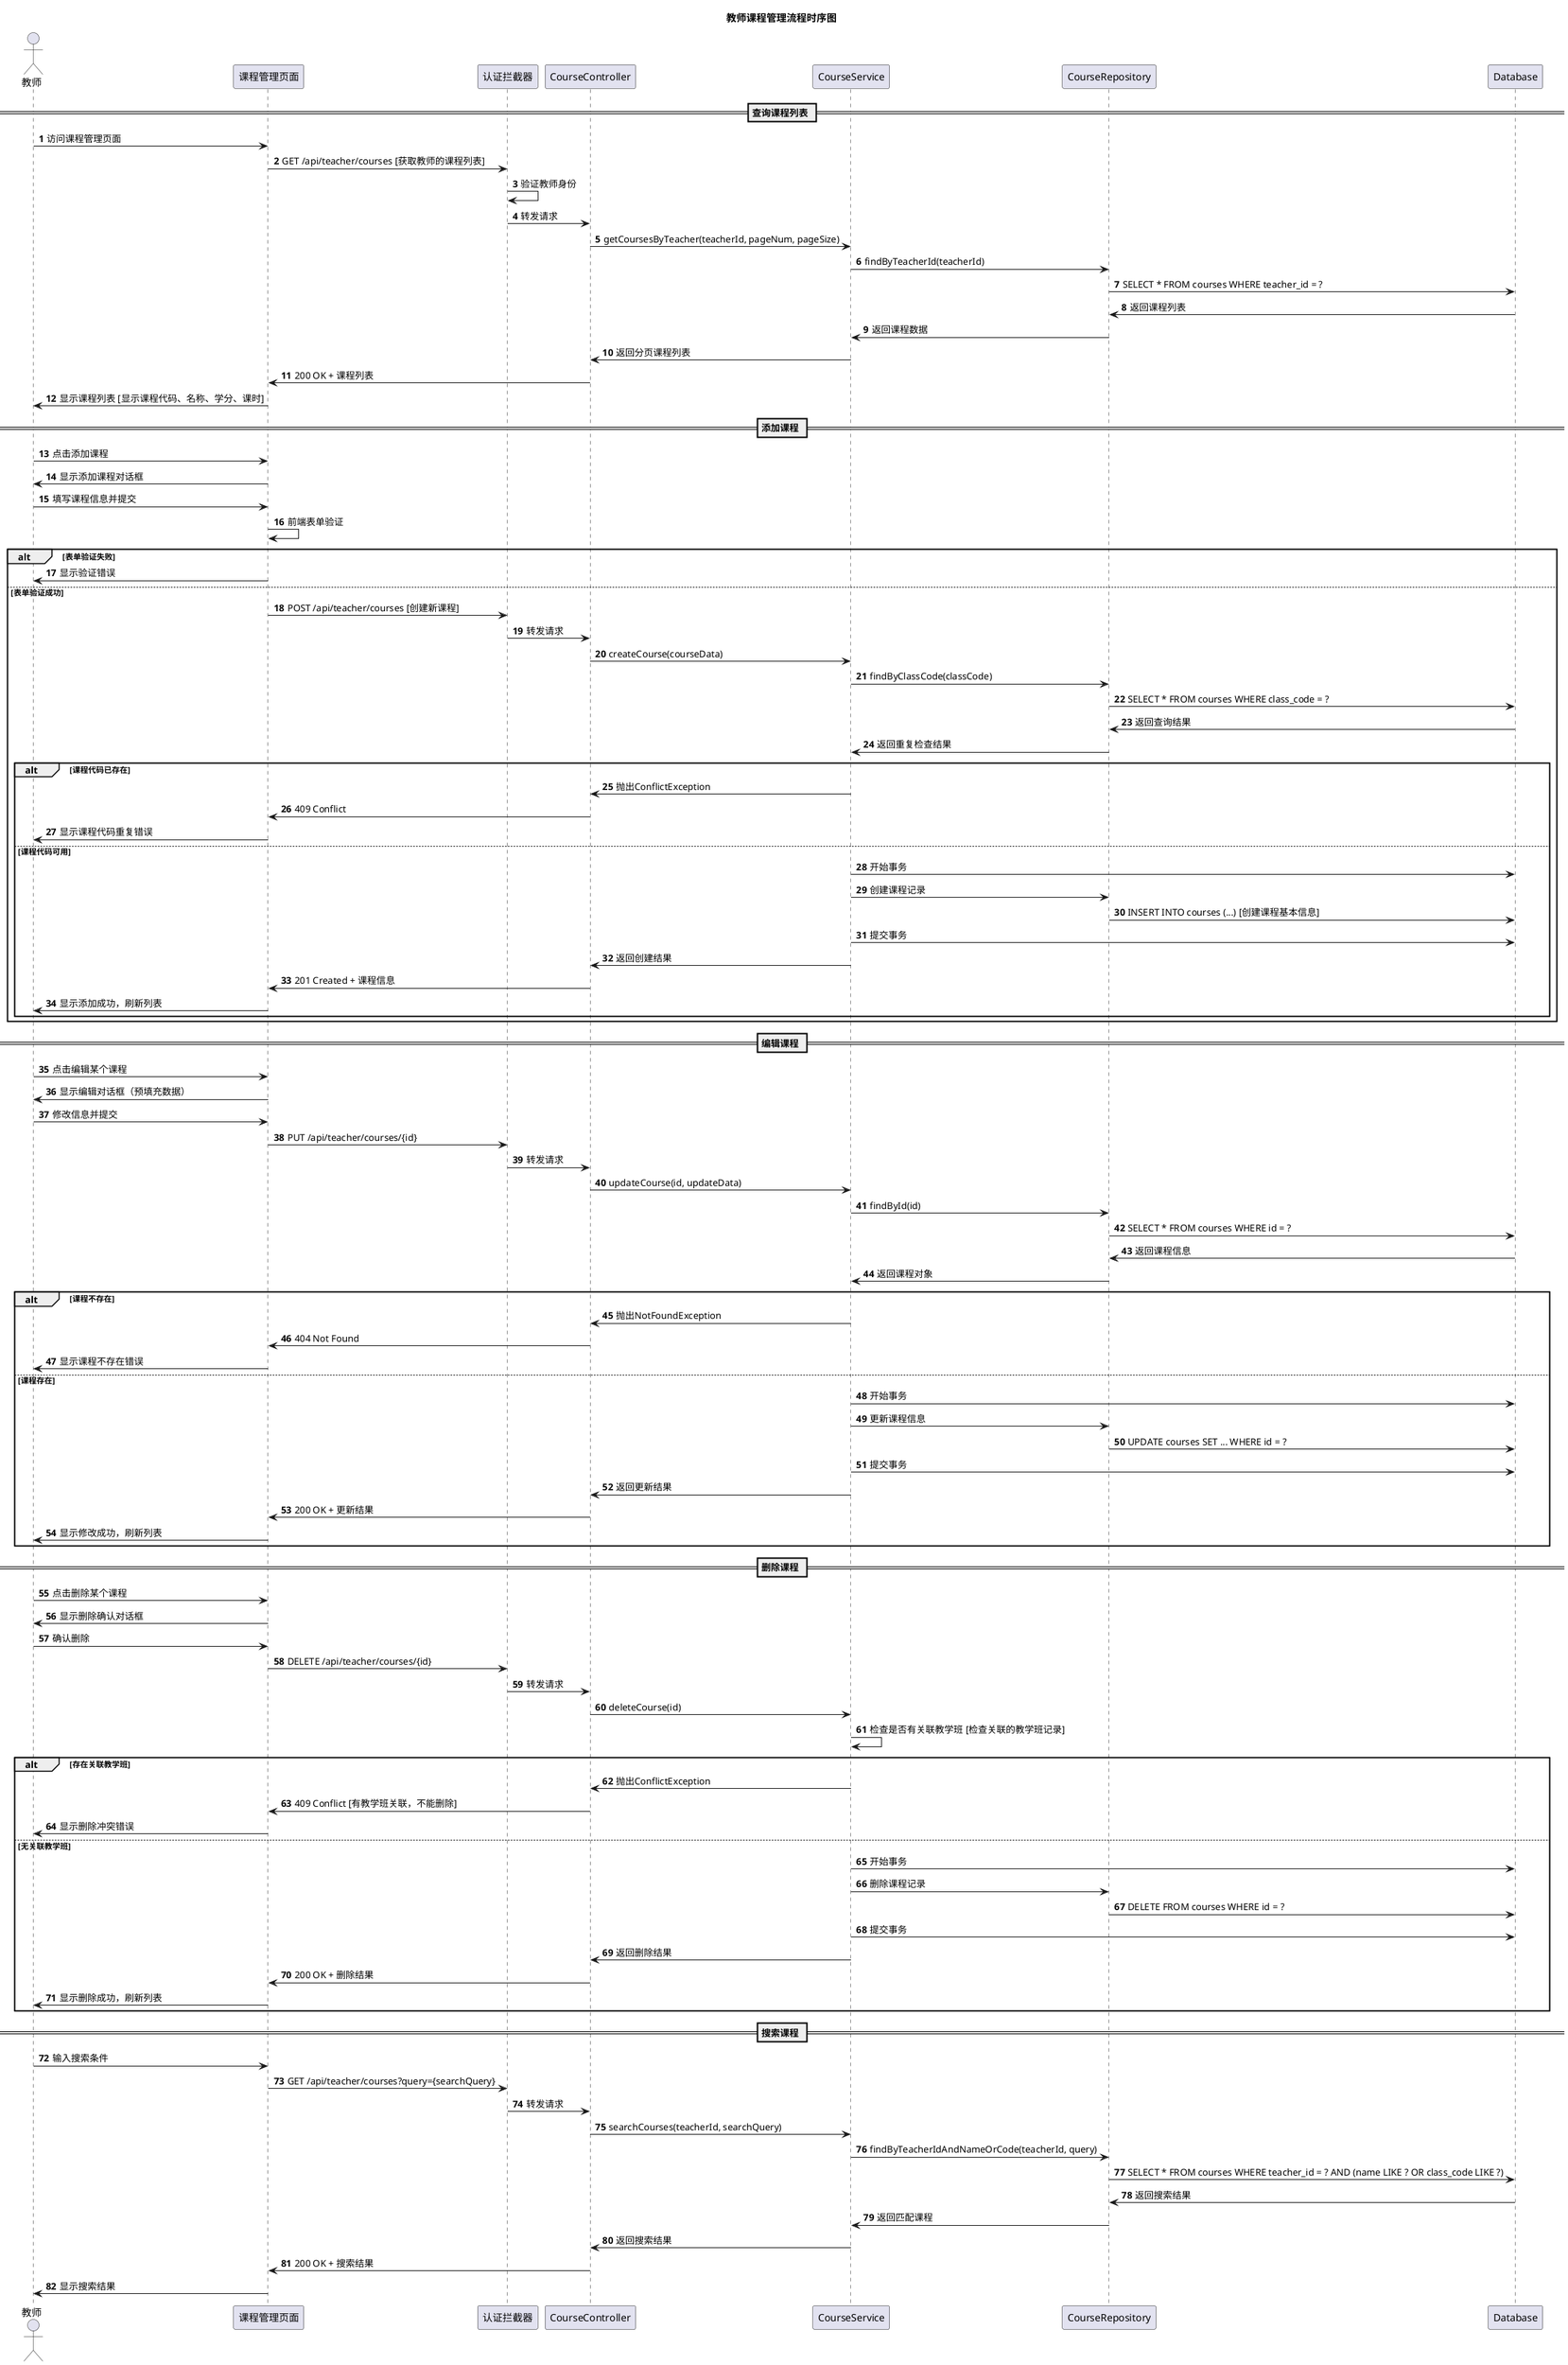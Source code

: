 @startuml 教师课程管理时序图
title 教师课程管理流程时序图

actor 教师 as T
participant "课程管理页面" as CMP
participant "认证拦截器" as AI
participant "CourseController" as CC
participant "CourseService" as CS
participant "CourseRepository" as CR
participant "Database" as DB

autonumber

== 查询课程列表 ==
T -> CMP: 访问课程管理页面
CMP -> AI: GET /api/teacher/courses [获取教师的课程列表]
AI -> AI: 验证教师身份
AI -> CC: 转发请求
CC -> CS: getCoursesByTeacher(teacherId, pageNum, pageSize)
CS -> CR: findByTeacherId(teacherId)
CR -> DB: SELECT * FROM courses WHERE teacher_id = ?
DB -> CR: 返回课程列表
CR -> CS: 返回课程数据
CS -> CC: 返回分页课程列表
CC -> CMP: 200 OK + 课程列表
CMP -> T: 显示课程列表 [显示课程代码、名称、学分、课时]

== 添加课程 ==
T -> CMP: 点击添加课程
CMP -> T: 显示添加课程对话框

T -> CMP: 填写课程信息并提交
CMP -> CMP: 前端表单验证

alt 表单验证失败
    CMP -> T: 显示验证错误
else 表单验证成功
    CMP -> AI: POST /api/teacher/courses [创建新课程]
    AI -> CC: 转发请求
    CC -> CS: createCourse(courseData)
    CS -> CR: findByClassCode(classCode)
    CR -> DB: SELECT * FROM courses WHERE class_code = ?
    DB -> CR: 返回查询结果
    CR -> CS: 返回重复检查结果
    
    alt 课程代码已存在
        CS -> CC: 抛出ConflictException
        CC -> CMP: 409 Conflict
        CMP -> T: 显示课程代码重复错误
    else 课程代码可用
        CS -> DB: 开始事务
        CS -> CR: 创建课程记录
        CR -> DB: INSERT INTO courses (...) [创建课程基本信息]
        CS -> DB: 提交事务
        CS -> CC: 返回创建结果
        CC -> CMP: 201 Created + 课程信息
        CMP -> T: 显示添加成功，刷新列表
    end
end

== 编辑课程 ==
T -> CMP: 点击编辑某个课程
CMP -> T: 显示编辑对话框（预填充数据）

T -> CMP: 修改信息并提交
CMP -> AI: PUT /api/teacher/courses/{id}
AI -> CC: 转发请求
CC -> CS: updateCourse(id, updateData)
CS -> CR: findById(id)
CR -> DB: SELECT * FROM courses WHERE id = ?
DB -> CR: 返回课程信息
CR -> CS: 返回课程对象

alt 课程不存在
    CS -> CC: 抛出NotFoundException
    CC -> CMP: 404 Not Found
    CMP -> T: 显示课程不存在错误
else 课程存在
    CS -> DB: 开始事务
    CS -> CR: 更新课程信息
    CR -> DB: UPDATE courses SET ... WHERE id = ?
    CS -> DB: 提交事务
    CS -> CC: 返回更新结果
    CC -> CMP: 200 OK + 更新结果
    CMP -> T: 显示修改成功，刷新列表
end

== 删除课程 ==
T -> CMP: 点击删除某个课程
CMP -> T: 显示删除确认对话框

T -> CMP: 确认删除
CMP -> AI: DELETE /api/teacher/courses/{id}
AI -> CC: 转发请求
CC -> CS: deleteCourse(id)
CS -> CS: 检查是否有关联教学班 [检查关联的教学班记录]

alt 存在关联教学班
    CS -> CC: 抛出ConflictException
    CC -> CMP: 409 Conflict [有教学班关联，不能删除]
    CMP -> T: 显示删除冲突错误
else 无关联教学班
    CS -> DB: 开始事务
    CS -> CR: 删除课程记录
    CR -> DB: DELETE FROM courses WHERE id = ?
    CS -> DB: 提交事务
    CS -> CC: 返回删除结果
    CC -> CMP: 200 OK + 删除结果
    CMP -> T: 显示删除成功，刷新列表
end

== 搜索课程 ==
T -> CMP: 输入搜索条件
CMP -> AI: GET /api/teacher/courses?query={searchQuery}
AI -> CC: 转发请求
CC -> CS: searchCourses(teacherId, searchQuery)
CS -> CR: findByTeacherIdAndNameOrCode(teacherId, query)
CR -> DB: SELECT * FROM courses WHERE teacher_id = ? AND (name LIKE ? OR class_code LIKE ?)
DB -> CR: 返回搜索结果
CR -> CS: 返回匹配课程
CS -> CC: 返回搜索结果
CC -> CMP: 200 OK + 搜索结果
CMP -> T: 显示搜索结果

@enduml 